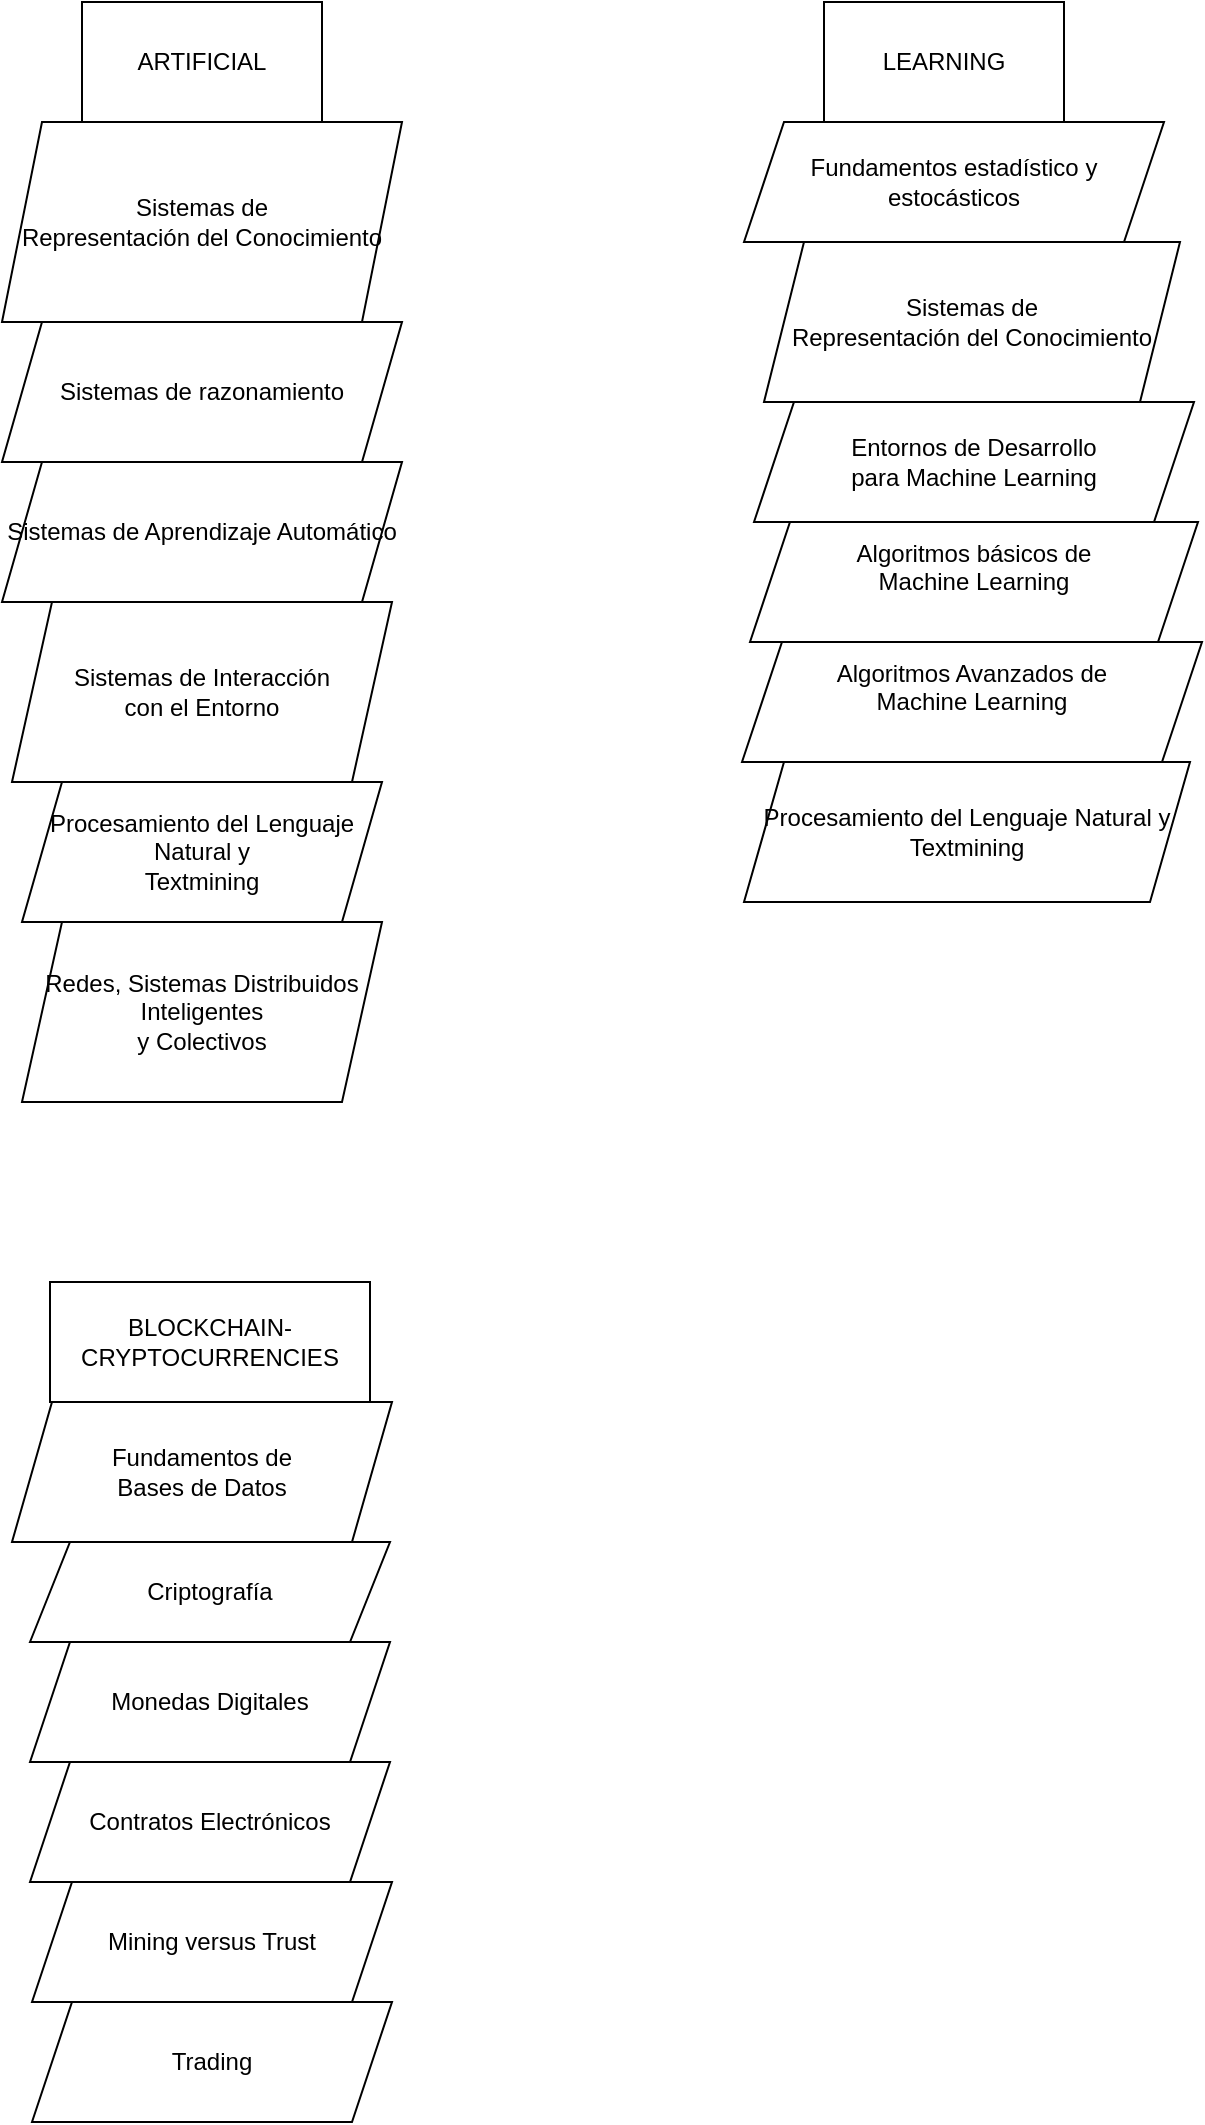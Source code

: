 <mxfile version="14.8.5" type="github">
  <diagram id="p7oysk6ndTNmlZGjdjdw" name="Page-1">
    <mxGraphModel dx="1422" dy="793" grid="1" gridSize="10" guides="1" tooltips="1" connect="1" arrows="1" fold="1" page="1" pageScale="1" pageWidth="827" pageHeight="1169" math="0" shadow="0">
      <root>
        <mxCell id="0" />
        <mxCell id="1" parent="0" />
        <mxCell id="ecHuSdsquGclo5wVPDqu-1" value="ARTIFICIAL" style="rounded=0;whiteSpace=wrap;html=1;" parent="1" vertex="1">
          <mxGeometry x="170" y="40" width="120" height="60" as="geometry" />
        </mxCell>
        <mxCell id="ecHuSdsquGclo5wVPDqu-2" value="&lt;div&gt;Sistemas de &lt;br&gt;&lt;/div&gt;&lt;div&gt;Representación del Conocimiento&lt;/div&gt;" style="shape=parallelogram;perimeter=parallelogramPerimeter;whiteSpace=wrap;html=1;fixedSize=1;" parent="1" vertex="1">
          <mxGeometry x="130" y="100" width="200" height="100" as="geometry" />
        </mxCell>
        <mxCell id="ecHuSdsquGclo5wVPDqu-3" value="Sistemas de razonamiento" style="shape=parallelogram;perimeter=parallelogramPerimeter;whiteSpace=wrap;html=1;fixedSize=1;" parent="1" vertex="1">
          <mxGeometry x="130" y="200" width="200" height="70" as="geometry" />
        </mxCell>
        <mxCell id="F7p95SuBvXbChNVBSlAI-1" value="Sistemas de Aprendizaje Automático" style="shape=parallelogram;perimeter=parallelogramPerimeter;whiteSpace=wrap;html=1;fixedSize=1;" parent="1" vertex="1">
          <mxGeometry x="130" y="270" width="200" height="70" as="geometry" />
        </mxCell>
        <mxCell id="F7p95SuBvXbChNVBSlAI-2" value="&lt;div&gt;Sistemas de Interacción&lt;/div&gt;&lt;div&gt; con el Entorno&lt;/div&gt;" style="shape=parallelogram;perimeter=parallelogramPerimeter;whiteSpace=wrap;html=1;fixedSize=1;" parent="1" vertex="1">
          <mxGeometry x="135" y="340" width="190" height="90" as="geometry" />
        </mxCell>
        <mxCell id="F7p95SuBvXbChNVBSlAI-3" value="&lt;div&gt;Procesamiento del Lenguaje Natural y&lt;/div&gt;&lt;div&gt;Textmining&lt;br&gt;&lt;/div&gt;" style="shape=parallelogram;perimeter=parallelogramPerimeter;whiteSpace=wrap;html=1;fixedSize=1;" parent="1" vertex="1">
          <mxGeometry x="140" y="430" width="180" height="70" as="geometry" />
        </mxCell>
        <mxCell id="F7p95SuBvXbChNVBSlAI-4" value="&lt;div&gt;Redes, Sistemas Distribuidos Inteligentes&lt;/div&gt;&lt;div&gt;y Colectivos&lt;br&gt;&lt;/div&gt;" style="shape=parallelogram;perimeter=parallelogramPerimeter;whiteSpace=wrap;html=1;fixedSize=1;" parent="1" vertex="1">
          <mxGeometry x="140" y="500" width="180" height="90" as="geometry" />
        </mxCell>
        <mxCell id="w5-nC1y-dMxMbd4l77DF-1" value="BLOCKCHAIN-CRYPTOCURRENCIES" style="rounded=0;whiteSpace=wrap;html=1;" parent="1" vertex="1">
          <mxGeometry x="154" y="680" width="160" height="60" as="geometry" />
        </mxCell>
        <mxCell id="w5-nC1y-dMxMbd4l77DF-2" value="&lt;div&gt;Fundamentos de &lt;br&gt;&lt;/div&gt;&lt;div&gt;Bases de Datos&lt;/div&gt;" style="shape=parallelogram;perimeter=parallelogramPerimeter;whiteSpace=wrap;html=1;fixedSize=1;" parent="1" vertex="1">
          <mxGeometry x="135" y="740" width="190" height="70" as="geometry" />
        </mxCell>
        <mxCell id="w5-nC1y-dMxMbd4l77DF-3" value="Criptografía" style="shape=parallelogram;perimeter=parallelogramPerimeter;whiteSpace=wrap;html=1;fixedSize=1;" parent="1" vertex="1">
          <mxGeometry x="144" y="810" width="180" height="50" as="geometry" />
        </mxCell>
        <mxCell id="w5-nC1y-dMxMbd4l77DF-8" value="Monedas Digitales" style="shape=parallelogram;perimeter=parallelogramPerimeter;whiteSpace=wrap;html=1;fixedSize=1;" parent="1" vertex="1">
          <mxGeometry x="144" y="860" width="180" height="60" as="geometry" />
        </mxCell>
        <mxCell id="w5-nC1y-dMxMbd4l77DF-9" value="Contratos Electrónicos" style="shape=parallelogram;perimeter=parallelogramPerimeter;whiteSpace=wrap;html=1;fixedSize=1;" parent="1" vertex="1">
          <mxGeometry x="144" y="920" width="180" height="60" as="geometry" />
        </mxCell>
        <mxCell id="w5-nC1y-dMxMbd4l77DF-10" value="Mining versus Trust" style="shape=parallelogram;perimeter=parallelogramPerimeter;whiteSpace=wrap;html=1;fixedSize=1;" parent="1" vertex="1">
          <mxGeometry x="145" y="980" width="180" height="60" as="geometry" />
        </mxCell>
        <mxCell id="w5-nC1y-dMxMbd4l77DF-11" value="Trading" style="shape=parallelogram;perimeter=parallelogramPerimeter;whiteSpace=wrap;html=1;fixedSize=1;" parent="1" vertex="1">
          <mxGeometry x="145" y="1040" width="180" height="60" as="geometry" />
        </mxCell>
        <mxCell id="w5-nC1y-dMxMbd4l77DF-12" value="LEARNING" style="rounded=0;whiteSpace=wrap;html=1;" parent="1" vertex="1">
          <mxGeometry x="541" y="40" width="120" height="60" as="geometry" />
        </mxCell>
        <mxCell id="w5-nC1y-dMxMbd4l77DF-13" value="Fundamentos estadístico y estocásticos" style="shape=parallelogram;perimeter=parallelogramPerimeter;whiteSpace=wrap;html=1;fixedSize=1;" parent="1" vertex="1">
          <mxGeometry x="501" y="100" width="210" height="60" as="geometry" />
        </mxCell>
        <mxCell id="w5-nC1y-dMxMbd4l77DF-14" value="&lt;div&gt;Algoritmos básicos de &lt;br&gt;&lt;/div&gt;&lt;div&gt;Machine Learning&lt;/div&gt;&lt;div&gt;&lt;br&gt;&lt;/div&gt;" style="shape=parallelogram;perimeter=parallelogramPerimeter;whiteSpace=wrap;html=1;fixedSize=1;" parent="1" vertex="1">
          <mxGeometry x="504" y="300" width="224" height="60" as="geometry" />
        </mxCell>
        <mxCell id="w5-nC1y-dMxMbd4l77DF-17" value="&lt;div&gt;Algoritmos Avanzados de &lt;br&gt;&lt;/div&gt;&lt;div&gt;Machine Learning&lt;/div&gt;&lt;div&gt;&lt;br&gt;&lt;/div&gt;" style="shape=parallelogram;perimeter=parallelogramPerimeter;whiteSpace=wrap;html=1;fixedSize=1;" parent="1" vertex="1">
          <mxGeometry x="500" y="360" width="230" height="60" as="geometry" />
        </mxCell>
        <mxCell id="w5-nC1y-dMxMbd4l77DF-18" value="&lt;div&gt;Entornos de Desarrollo&lt;/div&gt;&lt;div&gt;para Machine Learning&lt;br&gt;&lt;/div&gt;" style="shape=parallelogram;perimeter=parallelogramPerimeter;whiteSpace=wrap;html=1;fixedSize=1;" parent="1" vertex="1">
          <mxGeometry x="506" y="240" width="220" height="60" as="geometry" />
        </mxCell>
        <mxCell id="w5-nC1y-dMxMbd4l77DF-19" value="&lt;div&gt;Sistemas de &lt;br&gt;&lt;/div&gt;&lt;div&gt;Representación del Conocimiento&lt;/div&gt;" style="shape=parallelogram;perimeter=parallelogramPerimeter;whiteSpace=wrap;html=1;fixedSize=1;" parent="1" vertex="1">
          <mxGeometry x="511" y="160" width="208" height="80" as="geometry" />
        </mxCell>
        <mxCell id="w5-nC1y-dMxMbd4l77DF-20" value="&lt;div&gt;Procesamiento del Lenguaje Natural y&lt;/div&gt;&lt;div&gt;Textmining&lt;br&gt;&lt;/div&gt;" style="shape=parallelogram;perimeter=parallelogramPerimeter;whiteSpace=wrap;html=1;fixedSize=1;" parent="1" vertex="1">
          <mxGeometry x="501" y="420" width="223" height="70" as="geometry" />
        </mxCell>
      </root>
    </mxGraphModel>
  </diagram>
</mxfile>
